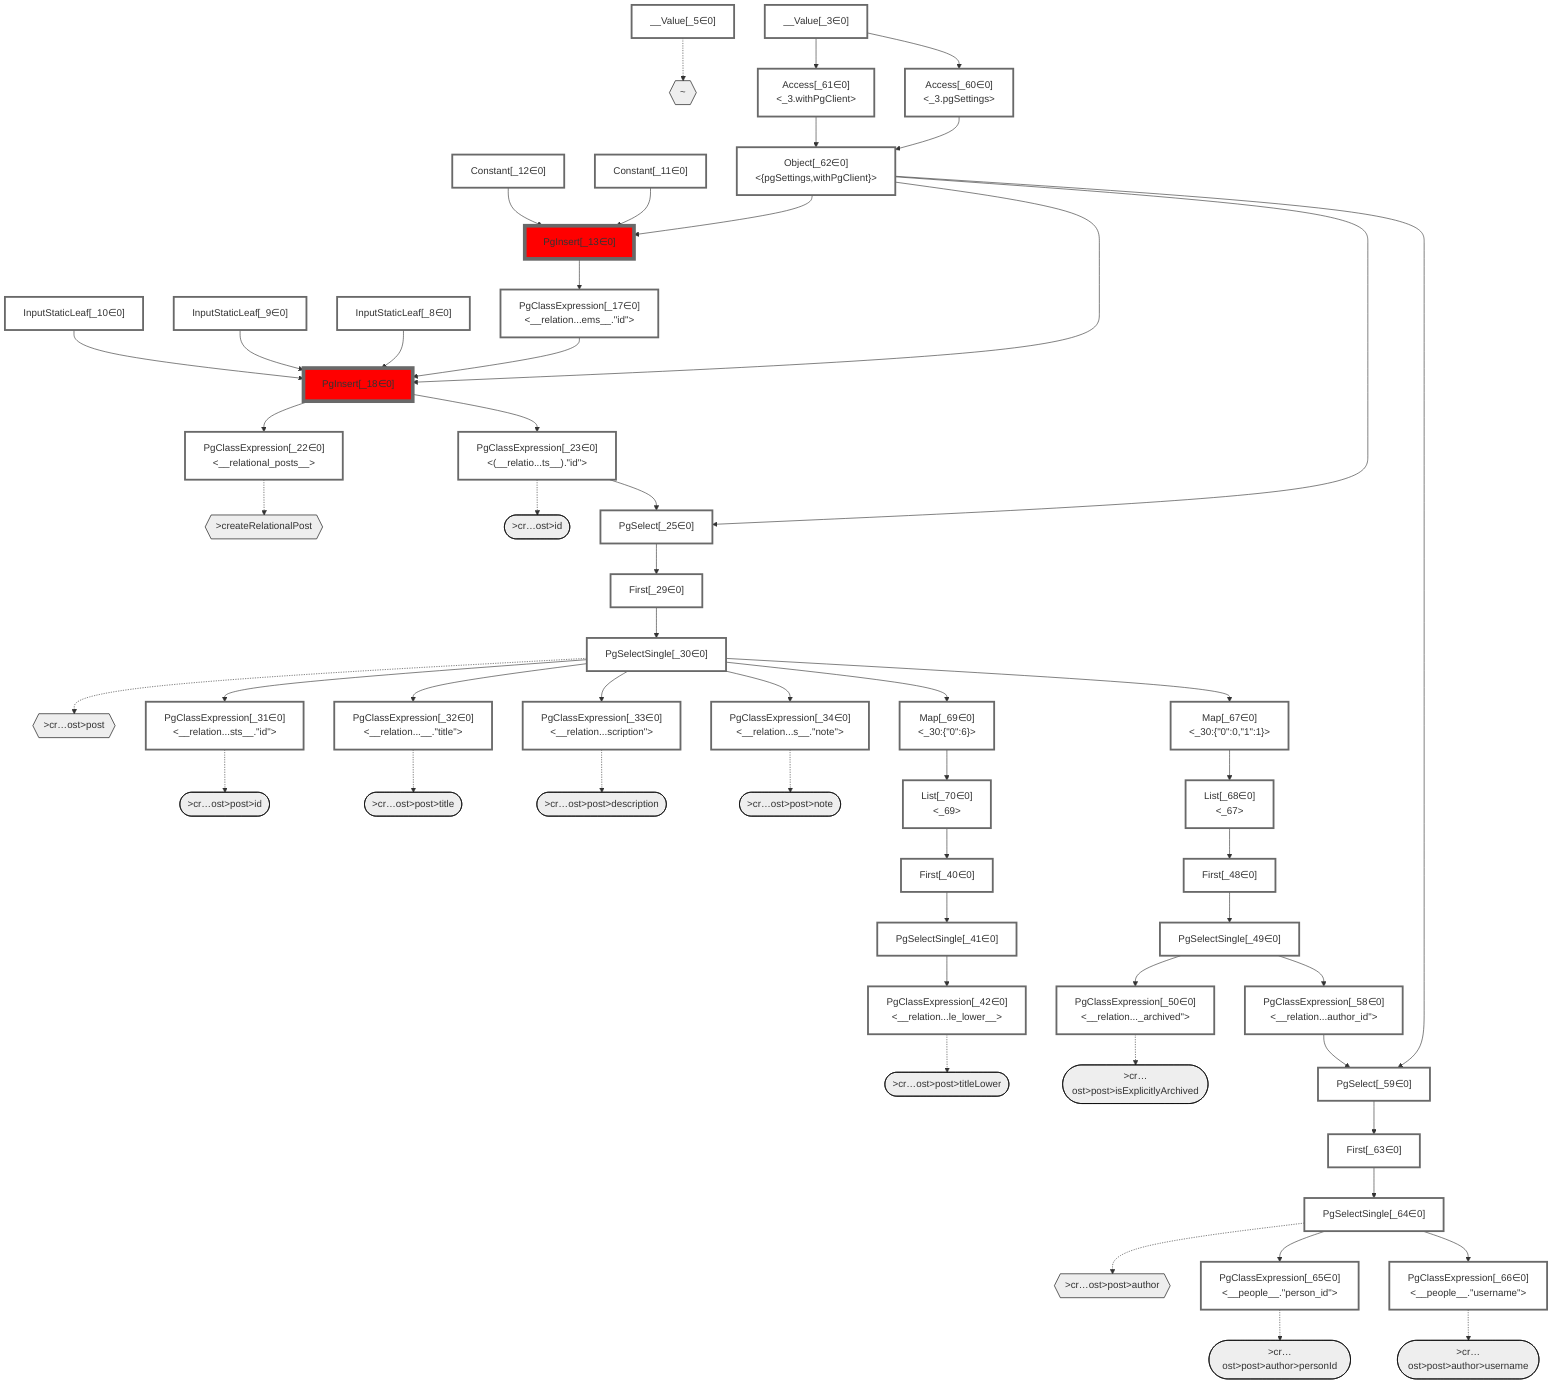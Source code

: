 graph TD
    classDef path fill:#eee,stroke:#000
    classDef plan fill:#fff,stroke-width:3px
    classDef itemplan fill:#fff,stroke-width:6px
    classDef sideeffectplan fill:#f00,stroke-width:6px

    %% subgraph fields
    P1{{"~"}}:::path
    P2{{">createRelationalPost"}}:::path
    P3([">cr…ost>id"]):::path
    %% P2 -.-> P3
    P4{{">cr…ost>post"}}:::path
    P5([">cr…ost>post>id"]):::path
    %% P4 -.-> P5
    P6([">cr…ost>post>title"]):::path
    %% P4 -.-> P6
    P7([">cr…ost>post>description"]):::path
    %% P4 -.-> P7
    P8([">cr…ost>post>note"]):::path
    %% P4 -.-> P8
    P9([">cr…ost>post>titleLower"]):::path
    %% P4 -.-> P9
    P10([">cr…ost>post>isExplicitlyArchived"]):::path
    %% P4 -.-> P10
    P11{{">cr…ost>post>author"}}:::path
    P12([">cr…ost>post>author>personId"]):::path
    %% P11 -.-> P12
    P13([">cr…ost>post>author>username"]):::path
    %% P11 -.-> P13
    %% P4 -.-> P11
    %% P2 -.-> P4
    %% P1 -.-> P2
    %% end

    %% define plans
    __Value_3["__Value[_3∈0]<br /><context>"]:::plan
    __Value_5["__Value[_5∈0]<br /><rootValue>"]:::plan
    InputStaticLeaf_8["InputStaticLeaf[_8∈0]"]:::plan
    InputStaticLeaf_9["InputStaticLeaf[_9∈0]"]:::plan
    InputStaticLeaf_10["InputStaticLeaf[_10∈0]"]:::plan
    Constant_11["Constant[_11∈0]"]:::plan
    Constant_12["Constant[_12∈0]"]:::plan
    PgInsert_13["PgInsert[_13∈0]"]:::sideeffectplan
    PgClassExpression_17["PgClassExpression[_17∈0]<br /><__relation...ems__.#quot;id#quot;>"]:::plan
    PgInsert_18["PgInsert[_18∈0]"]:::sideeffectplan
    PgClassExpression_22["PgClassExpression[_22∈0]<br /><__relational_posts__>"]:::plan
    PgClassExpression_23["PgClassExpression[_23∈0]<br /><(__relatio...ts__).#quot;id#quot;>"]:::plan
    PgSelect_25["PgSelect[_25∈0]<br /><relational_posts>"]:::plan
    First_29["First[_29∈0]"]:::plan
    PgSelectSingle_30["PgSelectSingle[_30∈0]<br /><relational_posts>"]:::plan
    PgClassExpression_31["PgClassExpression[_31∈0]<br /><__relation...sts__.#quot;id#quot;>"]:::plan
    PgClassExpression_32["PgClassExpression[_32∈0]<br /><__relation...__.#quot;title#quot;>"]:::plan
    PgClassExpression_33["PgClassExpression[_33∈0]<br /><__relation...scription#quot;>"]:::plan
    PgClassExpression_34["PgClassExpression[_34∈0]<br /><__relation...s__.#quot;note#quot;>"]:::plan
    First_40["First[_40∈0]"]:::plan
    PgSelectSingle_41["PgSelectSingle[_41∈0]<br /><text>"]:::plan
    PgClassExpression_42["PgClassExpression[_42∈0]<br /><__relation...le_lower__>"]:::plan
    First_48["First[_48∈0]"]:::plan
    PgSelectSingle_49["PgSelectSingle[_49∈0]<br /><relational_items>"]:::plan
    PgClassExpression_50["PgClassExpression[_50∈0]<br /><__relation..._archived#quot;>"]:::plan
    PgClassExpression_58["PgClassExpression[_58∈0]<br /><__relation...author_id#quot;>"]:::plan
    PgSelect_59["PgSelect[_59∈0]<br /><people>"]:::plan
    Access_60["Access[_60∈0]<br /><_3.pgSettings>"]:::plan
    Access_61["Access[_61∈0]<br /><_3.withPgClient>"]:::plan
    Object_62["Object[_62∈0]<br /><{pgSettings,withPgClient}>"]:::plan
    First_63["First[_63∈0]"]:::plan
    PgSelectSingle_64["PgSelectSingle[_64∈0]<br /><people>"]:::plan
    PgClassExpression_65["PgClassExpression[_65∈0]<br /><__people__.#quot;person_id#quot;>"]:::plan
    PgClassExpression_66["PgClassExpression[_66∈0]<br /><__people__.#quot;username#quot;>"]:::plan
    Map_67["Map[_67∈0]<br /><_30:{#quot;0#quot;:0,#quot;1#quot;:1}>"]:::plan
    List_68["List[_68∈0]<br /><_67>"]:::plan
    Map_69["Map[_69∈0]<br /><_30:{#quot;0#quot;:6}>"]:::plan
    List_70["List[_70∈0]<br /><_69>"]:::plan

    %% plan dependencies
    Object_62 --> PgInsert_13
    Constant_11 --> PgInsert_13
    Constant_12 --> PgInsert_13
    PgInsert_13 --> PgClassExpression_17
    Object_62 --> PgInsert_18
    PgClassExpression_17 --> PgInsert_18
    InputStaticLeaf_8 --> PgInsert_18
    InputStaticLeaf_9 --> PgInsert_18
    InputStaticLeaf_10 --> PgInsert_18
    PgInsert_18 --> PgClassExpression_22
    PgInsert_18 --> PgClassExpression_23
    Object_62 --> PgSelect_25
    PgClassExpression_23 --> PgSelect_25
    PgSelect_25 --> First_29
    First_29 --> PgSelectSingle_30
    PgSelectSingle_30 --> PgClassExpression_31
    PgSelectSingle_30 --> PgClassExpression_32
    PgSelectSingle_30 --> PgClassExpression_33
    PgSelectSingle_30 --> PgClassExpression_34
    List_70 --> First_40
    First_40 --> PgSelectSingle_41
    PgSelectSingle_41 --> PgClassExpression_42
    List_68 --> First_48
    First_48 --> PgSelectSingle_49
    PgSelectSingle_49 --> PgClassExpression_50
    PgSelectSingle_49 --> PgClassExpression_58
    Object_62 --> PgSelect_59
    PgClassExpression_58 --> PgSelect_59
    __Value_3 --> Access_60
    __Value_3 --> Access_61
    Access_60 --> Object_62
    Access_61 --> Object_62
    PgSelect_59 --> First_63
    First_63 --> PgSelectSingle_64
    PgSelectSingle_64 --> PgClassExpression_65
    PgSelectSingle_64 --> PgClassExpression_66
    PgSelectSingle_30 --> Map_67
    Map_67 --> List_68
    PgSelectSingle_30 --> Map_69
    Map_69 --> List_70

    %% plan-to-path relationships
    __Value_5 -.-> P1
    PgClassExpression_22 -.-> P2
    PgClassExpression_23 -.-> P3
    PgSelectSingle_30 -.-> P4
    PgClassExpression_31 -.-> P5
    PgClassExpression_32 -.-> P6
    PgClassExpression_33 -.-> P7
    PgClassExpression_34 -.-> P8
    PgClassExpression_42 -.-> P9
    PgClassExpression_50 -.-> P10
    PgSelectSingle_64 -.-> P11
    PgClassExpression_65 -.-> P12
    PgClassExpression_66 -.-> P13

    %% allocate buckets
    classDef bucket0 stroke:#696969
    class __Value_3,__Value_5,InputStaticLeaf_8,InputStaticLeaf_9,InputStaticLeaf_10,Constant_11,Constant_12,PgInsert_13,PgClassExpression_17,PgInsert_18,PgClassExpression_22,PgClassExpression_23,PgSelect_25,First_29,PgSelectSingle_30,PgClassExpression_31,PgClassExpression_32,PgClassExpression_33,PgClassExpression_34,First_40,PgSelectSingle_41,PgClassExpression_42,First_48,PgSelectSingle_49,PgClassExpression_50,PgClassExpression_58,PgSelect_59,Access_60,Access_61,Object_62,First_63,PgSelectSingle_64,PgClassExpression_65,PgClassExpression_66,Map_67,List_68,Map_69,List_70 bucket0